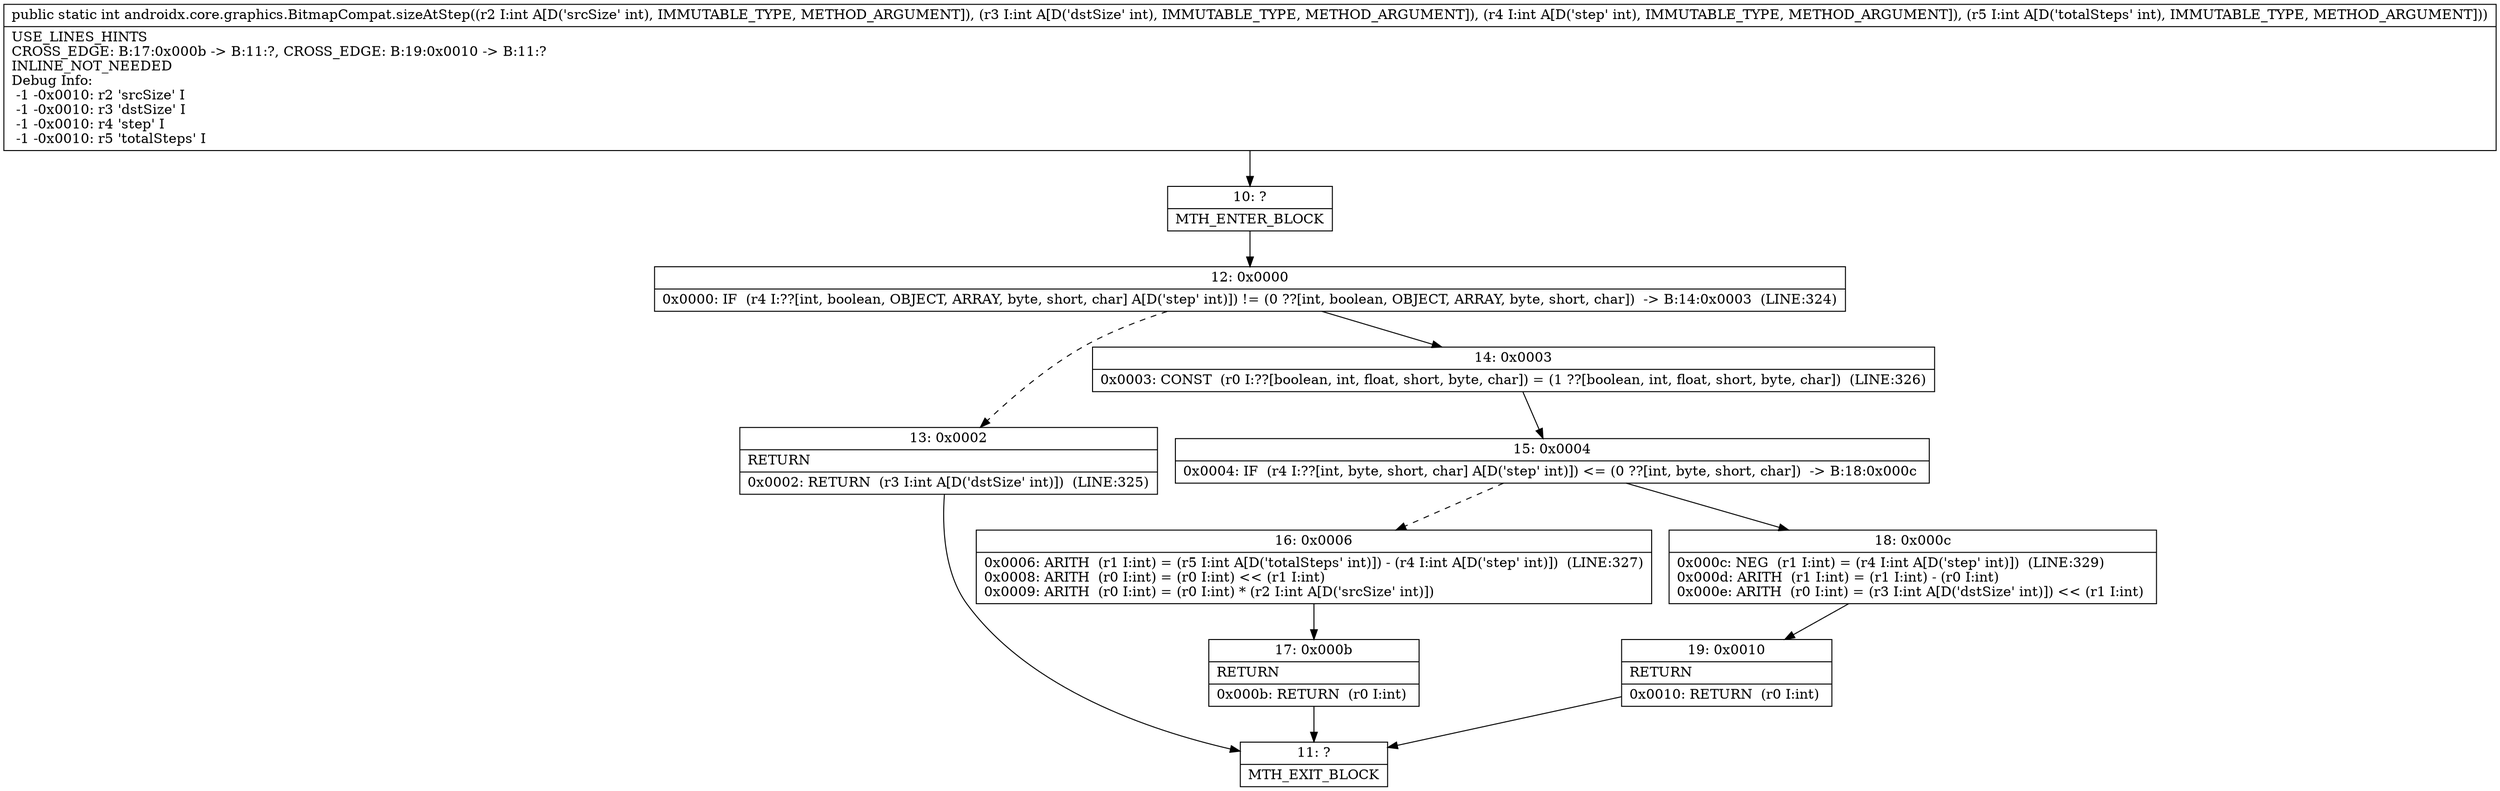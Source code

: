 digraph "CFG forandroidx.core.graphics.BitmapCompat.sizeAtStep(IIII)I" {
Node_10 [shape=record,label="{10\:\ ?|MTH_ENTER_BLOCK\l}"];
Node_12 [shape=record,label="{12\:\ 0x0000|0x0000: IF  (r4 I:??[int, boolean, OBJECT, ARRAY, byte, short, char] A[D('step' int)]) != (0 ??[int, boolean, OBJECT, ARRAY, byte, short, char])  \-\> B:14:0x0003  (LINE:324)\l}"];
Node_13 [shape=record,label="{13\:\ 0x0002|RETURN\l|0x0002: RETURN  (r3 I:int A[D('dstSize' int)])  (LINE:325)\l}"];
Node_11 [shape=record,label="{11\:\ ?|MTH_EXIT_BLOCK\l}"];
Node_14 [shape=record,label="{14\:\ 0x0003|0x0003: CONST  (r0 I:??[boolean, int, float, short, byte, char]) = (1 ??[boolean, int, float, short, byte, char])  (LINE:326)\l}"];
Node_15 [shape=record,label="{15\:\ 0x0004|0x0004: IF  (r4 I:??[int, byte, short, char] A[D('step' int)]) \<= (0 ??[int, byte, short, char])  \-\> B:18:0x000c \l}"];
Node_16 [shape=record,label="{16\:\ 0x0006|0x0006: ARITH  (r1 I:int) = (r5 I:int A[D('totalSteps' int)]) \- (r4 I:int A[D('step' int)])  (LINE:327)\l0x0008: ARITH  (r0 I:int) = (r0 I:int) \<\< (r1 I:int) \l0x0009: ARITH  (r0 I:int) = (r0 I:int) * (r2 I:int A[D('srcSize' int)]) \l}"];
Node_17 [shape=record,label="{17\:\ 0x000b|RETURN\l|0x000b: RETURN  (r0 I:int) \l}"];
Node_18 [shape=record,label="{18\:\ 0x000c|0x000c: NEG  (r1 I:int) = (r4 I:int A[D('step' int)])  (LINE:329)\l0x000d: ARITH  (r1 I:int) = (r1 I:int) \- (r0 I:int) \l0x000e: ARITH  (r0 I:int) = (r3 I:int A[D('dstSize' int)]) \<\< (r1 I:int) \l}"];
Node_19 [shape=record,label="{19\:\ 0x0010|RETURN\l|0x0010: RETURN  (r0 I:int) \l}"];
MethodNode[shape=record,label="{public static int androidx.core.graphics.BitmapCompat.sizeAtStep((r2 I:int A[D('srcSize' int), IMMUTABLE_TYPE, METHOD_ARGUMENT]), (r3 I:int A[D('dstSize' int), IMMUTABLE_TYPE, METHOD_ARGUMENT]), (r4 I:int A[D('step' int), IMMUTABLE_TYPE, METHOD_ARGUMENT]), (r5 I:int A[D('totalSteps' int), IMMUTABLE_TYPE, METHOD_ARGUMENT]))  | USE_LINES_HINTS\lCROSS_EDGE: B:17:0x000b \-\> B:11:?, CROSS_EDGE: B:19:0x0010 \-\> B:11:?\lINLINE_NOT_NEEDED\lDebug Info:\l  \-1 \-0x0010: r2 'srcSize' I\l  \-1 \-0x0010: r3 'dstSize' I\l  \-1 \-0x0010: r4 'step' I\l  \-1 \-0x0010: r5 'totalSteps' I\l}"];
MethodNode -> Node_10;Node_10 -> Node_12;
Node_12 -> Node_13[style=dashed];
Node_12 -> Node_14;
Node_13 -> Node_11;
Node_14 -> Node_15;
Node_15 -> Node_16[style=dashed];
Node_15 -> Node_18;
Node_16 -> Node_17;
Node_17 -> Node_11;
Node_18 -> Node_19;
Node_19 -> Node_11;
}

